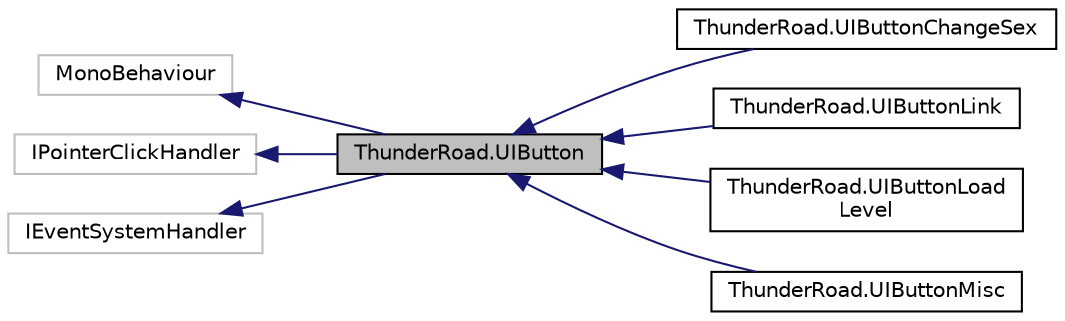 digraph "ThunderRoad.UIButton"
{
 // LATEX_PDF_SIZE
  edge [fontname="Helvetica",fontsize="10",labelfontname="Helvetica",labelfontsize="10"];
  node [fontname="Helvetica",fontsize="10",shape=record];
  rankdir="LR";
  Node1 [label="ThunderRoad.UIButton",height=0.2,width=0.4,color="black", fillcolor="grey75", style="filled", fontcolor="black",tooltip="Class UIButton. Implements the UnityEngine.MonoBehaviour Implements the UnityEngine...."];
  Node2 -> Node1 [dir="back",color="midnightblue",fontsize="10",style="solid",fontname="Helvetica"];
  Node2 [label="MonoBehaviour",height=0.2,width=0.4,color="grey75", fillcolor="white", style="filled",tooltip=" "];
  Node3 -> Node1 [dir="back",color="midnightblue",fontsize="10",style="solid",fontname="Helvetica"];
  Node3 [label="IPointerClickHandler",height=0.2,width=0.4,color="grey75", fillcolor="white", style="filled",tooltip=" "];
  Node4 -> Node1 [dir="back",color="midnightblue",fontsize="10",style="solid",fontname="Helvetica"];
  Node4 [label="IEventSystemHandler",height=0.2,width=0.4,color="grey75", fillcolor="white", style="filled",tooltip=" "];
  Node1 -> Node5 [dir="back",color="midnightblue",fontsize="10",style="solid",fontname="Helvetica"];
  Node5 [label="ThunderRoad.UIButtonChangeSex",height=0.2,width=0.4,color="black", fillcolor="white", style="filled",URL="$class_thunder_road_1_1_u_i_button_change_sex.html",tooltip="Class UIButtonChangeSex. Implements the ThunderRoad.UIButton"];
  Node1 -> Node6 [dir="back",color="midnightblue",fontsize="10",style="solid",fontname="Helvetica"];
  Node6 [label="ThunderRoad.UIButtonLink",height=0.2,width=0.4,color="black", fillcolor="white", style="filled",URL="$class_thunder_road_1_1_u_i_button_link.html",tooltip="Class UIButtonLink. Implements the ThunderRoad.UIButton"];
  Node1 -> Node7 [dir="back",color="midnightblue",fontsize="10",style="solid",fontname="Helvetica"];
  Node7 [label="ThunderRoad.UIButtonLoad\lLevel",height=0.2,width=0.4,color="black", fillcolor="white", style="filled",URL="$class_thunder_road_1_1_u_i_button_load_level.html",tooltip="Class UIButtonLoadLevel. Implements the ThunderRoad.UIButton"];
  Node1 -> Node8 [dir="back",color="midnightblue",fontsize="10",style="solid",fontname="Helvetica"];
  Node8 [label="ThunderRoad.UIButtonMisc",height=0.2,width=0.4,color="black", fillcolor="white", style="filled",URL="$class_thunder_road_1_1_u_i_button_misc.html",tooltip="Class UIButtonMisc. Implements the ThunderRoad.UIButton"];
}
